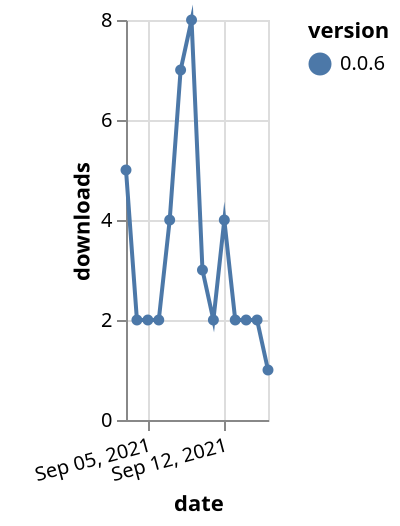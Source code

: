 {"$schema": "https://vega.github.io/schema/vega-lite/v5.json", "description": "A simple bar chart with embedded data.", "data": {"values": [{"date": "2021-09-03", "total": 2673, "delta": 5, "version": "0.0.6"}, {"date": "2021-09-04", "total": 2675, "delta": 2, "version": "0.0.6"}, {"date": "2021-09-05", "total": 2677, "delta": 2, "version": "0.0.6"}, {"date": "2021-09-06", "total": 2679, "delta": 2, "version": "0.0.6"}, {"date": "2021-09-07", "total": 2683, "delta": 4, "version": "0.0.6"}, {"date": "2021-09-08", "total": 2690, "delta": 7, "version": "0.0.6"}, {"date": "2021-09-09", "total": 2698, "delta": 8, "version": "0.0.6"}, {"date": "2021-09-10", "total": 2701, "delta": 3, "version": "0.0.6"}, {"date": "2021-09-11", "total": 2703, "delta": 2, "version": "0.0.6"}, {"date": "2021-09-12", "total": 2707, "delta": 4, "version": "0.0.6"}, {"date": "2021-09-13", "total": 2709, "delta": 2, "version": "0.0.6"}, {"date": "2021-09-14", "total": 2711, "delta": 2, "version": "0.0.6"}, {"date": "2021-09-15", "total": 2713, "delta": 2, "version": "0.0.6"}, {"date": "2021-09-16", "total": 2714, "delta": 1, "version": "0.0.6"}]}, "width": "container", "mark": {"type": "line", "point": {"filled": true}}, "encoding": {"x": {"field": "date", "type": "temporal", "timeUnit": "yearmonthdate", "title": "date", "axis": {"labelAngle": -15}}, "y": {"field": "delta", "type": "quantitative", "title": "downloads"}, "color": {"field": "version", "type": "nominal"}, "tooltip": {"field": "delta"}}}